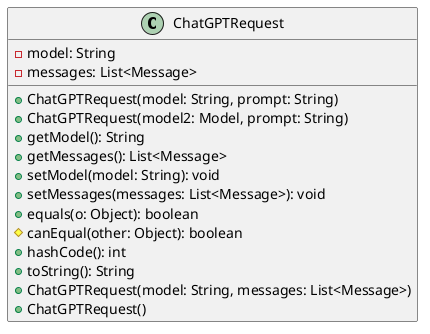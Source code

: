 @startuml
class ChatGPTRequest [[java:edu.sru.thangiah.web.dto.ChatGPTRequest]] {
	-model: String
	-messages: List<Message>
	+ChatGPTRequest(model: String, prompt: String)
	+ChatGPTRequest(model2: Model, prompt: String)
	+getModel(): String
	+getMessages(): List<Message>
	+setModel(model: String): void
	+setMessages(messages: List<Message>): void
	+equals(o: Object): boolean
	#canEqual(other: Object): boolean
	+hashCode(): int
	+toString(): String
	+ChatGPTRequest(model: String, messages: List<Message>)
	+ChatGPTRequest()
}
@enduml